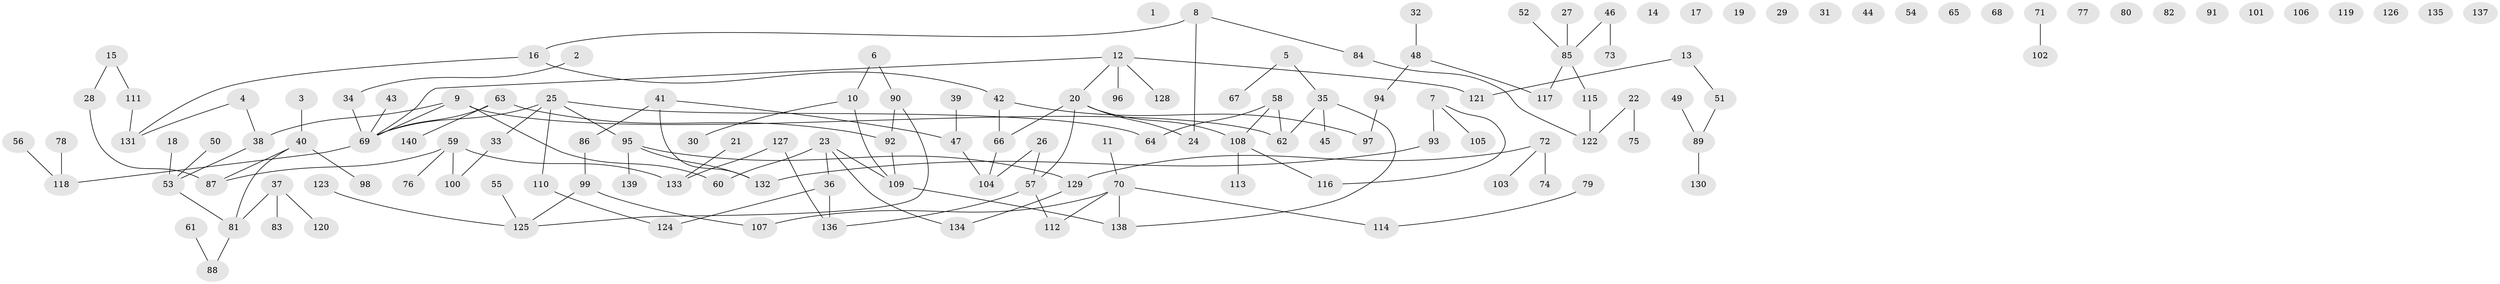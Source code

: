 // coarse degree distribution, {4: 0.16666666666666666, 8: 0.08333333333333333, 2: 0.3333333333333333, 3: 0.125, 1: 0.20833333333333334, 5: 0.08333333333333333}
// Generated by graph-tools (version 1.1) at 2025/48/03/04/25 22:48:02]
// undirected, 140 vertices, 138 edges
graph export_dot {
  node [color=gray90,style=filled];
  1;
  2;
  3;
  4;
  5;
  6;
  7;
  8;
  9;
  10;
  11;
  12;
  13;
  14;
  15;
  16;
  17;
  18;
  19;
  20;
  21;
  22;
  23;
  24;
  25;
  26;
  27;
  28;
  29;
  30;
  31;
  32;
  33;
  34;
  35;
  36;
  37;
  38;
  39;
  40;
  41;
  42;
  43;
  44;
  45;
  46;
  47;
  48;
  49;
  50;
  51;
  52;
  53;
  54;
  55;
  56;
  57;
  58;
  59;
  60;
  61;
  62;
  63;
  64;
  65;
  66;
  67;
  68;
  69;
  70;
  71;
  72;
  73;
  74;
  75;
  76;
  77;
  78;
  79;
  80;
  81;
  82;
  83;
  84;
  85;
  86;
  87;
  88;
  89;
  90;
  91;
  92;
  93;
  94;
  95;
  96;
  97;
  98;
  99;
  100;
  101;
  102;
  103;
  104;
  105;
  106;
  107;
  108;
  109;
  110;
  111;
  112;
  113;
  114;
  115;
  116;
  117;
  118;
  119;
  120;
  121;
  122;
  123;
  124;
  125;
  126;
  127;
  128;
  129;
  130;
  131;
  132;
  133;
  134;
  135;
  136;
  137;
  138;
  139;
  140;
  2 -- 34;
  3 -- 40;
  4 -- 38;
  4 -- 131;
  5 -- 35;
  5 -- 67;
  6 -- 10;
  6 -- 90;
  7 -- 93;
  7 -- 105;
  7 -- 116;
  8 -- 16;
  8 -- 24;
  8 -- 84;
  9 -- 38;
  9 -- 60;
  9 -- 62;
  9 -- 69;
  10 -- 30;
  10 -- 109;
  11 -- 70;
  12 -- 20;
  12 -- 69;
  12 -- 96;
  12 -- 121;
  12 -- 128;
  13 -- 51;
  13 -- 121;
  15 -- 28;
  15 -- 111;
  16 -- 42;
  16 -- 131;
  18 -- 53;
  20 -- 24;
  20 -- 57;
  20 -- 66;
  20 -- 108;
  21 -- 133;
  22 -- 75;
  22 -- 122;
  23 -- 36;
  23 -- 60;
  23 -- 109;
  23 -- 134;
  25 -- 33;
  25 -- 64;
  25 -- 69;
  25 -- 95;
  25 -- 110;
  26 -- 57;
  26 -- 104;
  27 -- 85;
  28 -- 87;
  32 -- 48;
  33 -- 100;
  34 -- 69;
  35 -- 45;
  35 -- 62;
  35 -- 138;
  36 -- 124;
  36 -- 136;
  37 -- 81;
  37 -- 83;
  37 -- 120;
  38 -- 53;
  39 -- 47;
  40 -- 81;
  40 -- 87;
  40 -- 98;
  41 -- 47;
  41 -- 86;
  41 -- 132;
  42 -- 66;
  42 -- 97;
  43 -- 69;
  46 -- 73;
  46 -- 85;
  47 -- 104;
  48 -- 94;
  48 -- 117;
  49 -- 89;
  50 -- 53;
  51 -- 89;
  52 -- 85;
  53 -- 81;
  55 -- 125;
  56 -- 118;
  57 -- 112;
  57 -- 136;
  58 -- 62;
  58 -- 64;
  58 -- 108;
  59 -- 76;
  59 -- 87;
  59 -- 100;
  59 -- 133;
  61 -- 88;
  63 -- 69;
  63 -- 92;
  63 -- 140;
  66 -- 104;
  69 -- 118;
  70 -- 107;
  70 -- 112;
  70 -- 114;
  70 -- 138;
  71 -- 102;
  72 -- 74;
  72 -- 103;
  72 -- 129;
  78 -- 118;
  79 -- 114;
  81 -- 88;
  84 -- 122;
  85 -- 115;
  85 -- 117;
  86 -- 99;
  89 -- 130;
  90 -- 92;
  90 -- 125;
  92 -- 109;
  93 -- 132;
  94 -- 97;
  95 -- 129;
  95 -- 132;
  95 -- 139;
  99 -- 107;
  99 -- 125;
  108 -- 113;
  108 -- 116;
  109 -- 138;
  110 -- 124;
  111 -- 131;
  115 -- 122;
  123 -- 125;
  127 -- 133;
  127 -- 136;
  129 -- 134;
}
